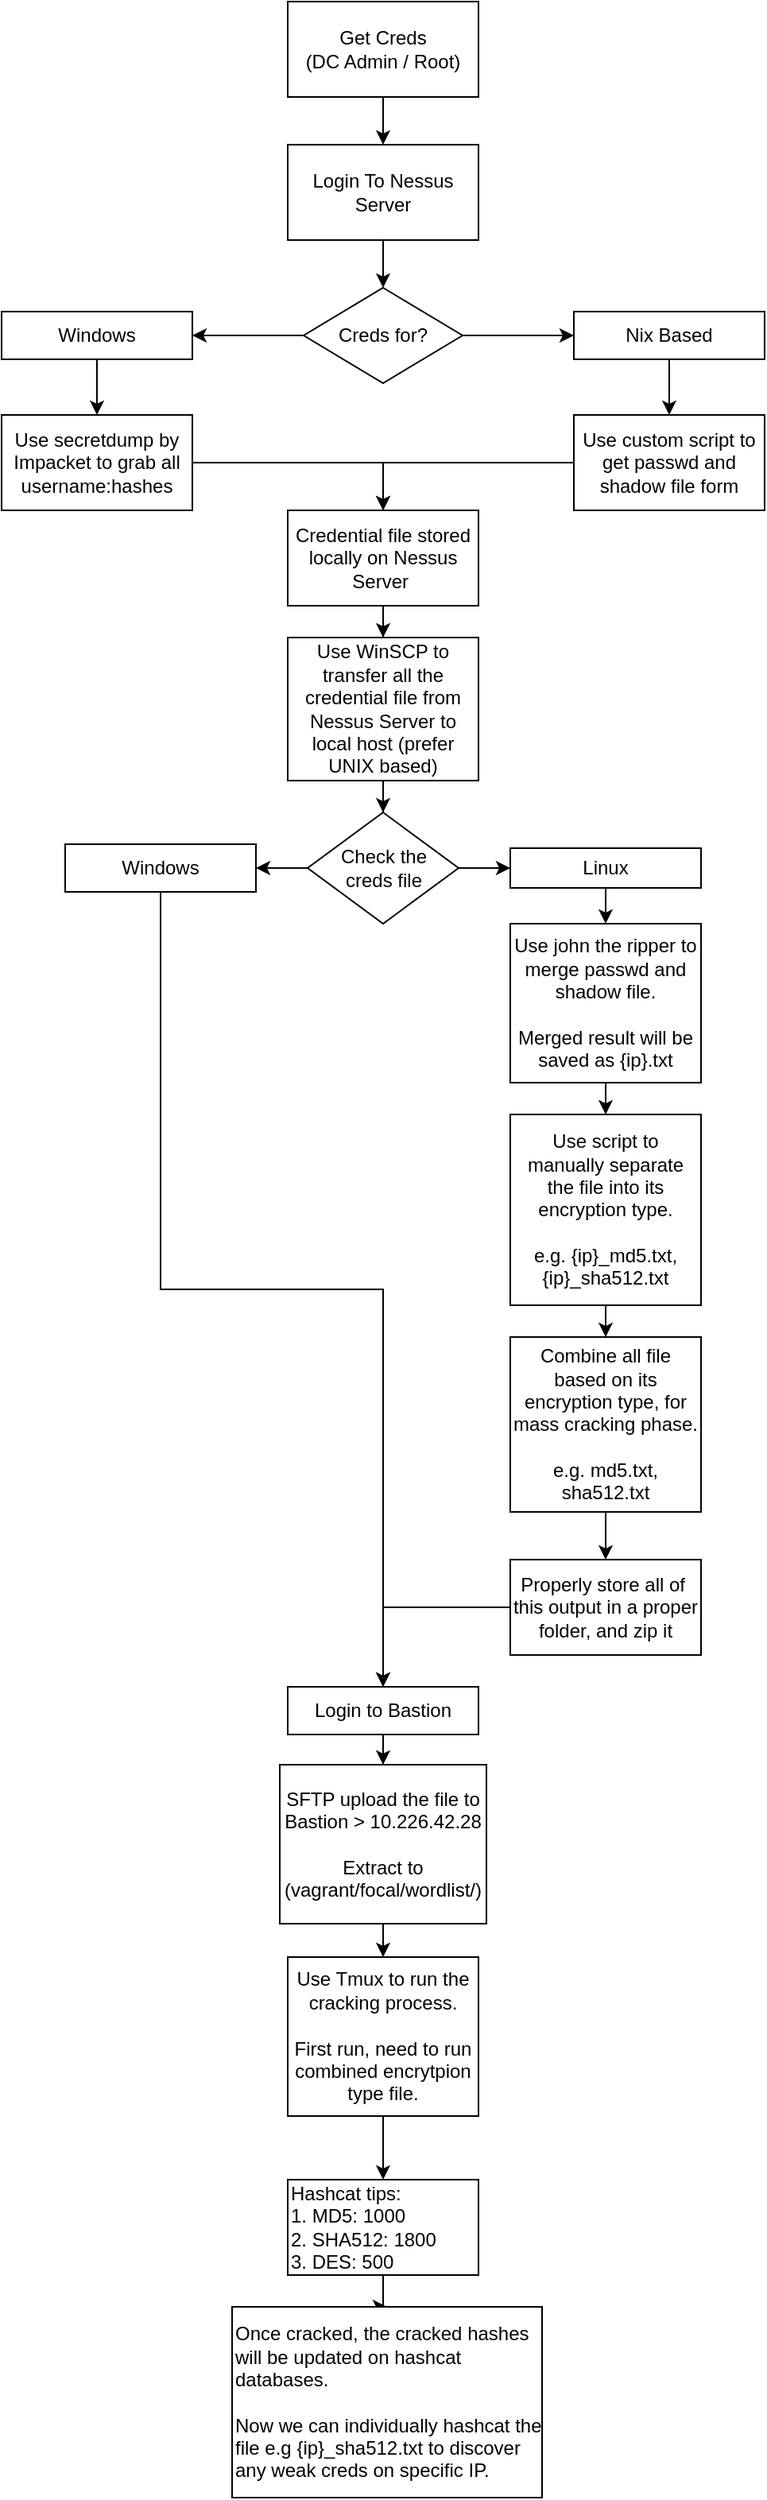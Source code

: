 <mxfile version="15.3.8" type="github">
  <diagram id="C5RBs43oDa-KdzZeNtuy" name="Page-1">
    <mxGraphModel dx="868" dy="492" grid="1" gridSize="10" guides="1" tooltips="1" connect="1" arrows="1" fold="1" page="1" pageScale="1" pageWidth="827" pageHeight="1169" math="0" shadow="0">
      <root>
        <mxCell id="WIyWlLk6GJQsqaUBKTNV-0" />
        <mxCell id="WIyWlLk6GJQsqaUBKTNV-1" parent="WIyWlLk6GJQsqaUBKTNV-0" />
        <mxCell id="EAaJ1QTHyojASpdmZ_FY-4" value="" style="edgeStyle=orthogonalEdgeStyle;rounded=0;orthogonalLoop=1;jettySize=auto;html=1;" edge="1" parent="WIyWlLk6GJQsqaUBKTNV-1" source="EAaJ1QTHyojASpdmZ_FY-0" target="EAaJ1QTHyojASpdmZ_FY-3">
          <mxGeometry relative="1" as="geometry" />
        </mxCell>
        <mxCell id="EAaJ1QTHyojASpdmZ_FY-0" value="Get Creds&lt;br&gt;(DC Admin / Root)" style="rounded=0;whiteSpace=wrap;html=1;" vertex="1" parent="WIyWlLk6GJQsqaUBKTNV-1">
          <mxGeometry x="340" y="60" width="120" height="60" as="geometry" />
        </mxCell>
        <mxCell id="EAaJ1QTHyojASpdmZ_FY-6" value="" style="edgeStyle=orthogonalEdgeStyle;rounded=0;orthogonalLoop=1;jettySize=auto;html=1;" edge="1" parent="WIyWlLk6GJQsqaUBKTNV-1" source="EAaJ1QTHyojASpdmZ_FY-3" target="EAaJ1QTHyojASpdmZ_FY-5">
          <mxGeometry relative="1" as="geometry" />
        </mxCell>
        <mxCell id="EAaJ1QTHyojASpdmZ_FY-3" value="Login To Nessus Server" style="whiteSpace=wrap;html=1;rounded=0;" vertex="1" parent="WIyWlLk6GJQsqaUBKTNV-1">
          <mxGeometry x="340" y="150" width="120" height="60" as="geometry" />
        </mxCell>
        <mxCell id="EAaJ1QTHyojASpdmZ_FY-8" value="" style="edgeStyle=orthogonalEdgeStyle;rounded=0;orthogonalLoop=1;jettySize=auto;html=1;" edge="1" parent="WIyWlLk6GJQsqaUBKTNV-1" source="EAaJ1QTHyojASpdmZ_FY-5" target="EAaJ1QTHyojASpdmZ_FY-7">
          <mxGeometry relative="1" as="geometry" />
        </mxCell>
        <mxCell id="EAaJ1QTHyojASpdmZ_FY-10" value="" style="edgeStyle=orthogonalEdgeStyle;rounded=0;orthogonalLoop=1;jettySize=auto;html=1;" edge="1" parent="WIyWlLk6GJQsqaUBKTNV-1" source="EAaJ1QTHyojASpdmZ_FY-5" target="EAaJ1QTHyojASpdmZ_FY-9">
          <mxGeometry relative="1" as="geometry" />
        </mxCell>
        <mxCell id="EAaJ1QTHyojASpdmZ_FY-5" value="Creds for?" style="rhombus;whiteSpace=wrap;html=1;rounded=0;" vertex="1" parent="WIyWlLk6GJQsqaUBKTNV-1">
          <mxGeometry x="350" y="240" width="100" height="60" as="geometry" />
        </mxCell>
        <mxCell id="EAaJ1QTHyojASpdmZ_FY-12" value="" style="edgeStyle=orthogonalEdgeStyle;rounded=0;orthogonalLoop=1;jettySize=auto;html=1;" edge="1" parent="WIyWlLk6GJQsqaUBKTNV-1" source="EAaJ1QTHyojASpdmZ_FY-7" target="EAaJ1QTHyojASpdmZ_FY-11">
          <mxGeometry relative="1" as="geometry" />
        </mxCell>
        <mxCell id="EAaJ1QTHyojASpdmZ_FY-7" value="Windows" style="whiteSpace=wrap;html=1;rounded=0;" vertex="1" parent="WIyWlLk6GJQsqaUBKTNV-1">
          <mxGeometry x="160" y="255" width="120" height="30" as="geometry" />
        </mxCell>
        <mxCell id="EAaJ1QTHyojASpdmZ_FY-14" value="" style="edgeStyle=orthogonalEdgeStyle;rounded=0;orthogonalLoop=1;jettySize=auto;html=1;" edge="1" parent="WIyWlLk6GJQsqaUBKTNV-1" source="EAaJ1QTHyojASpdmZ_FY-9" target="EAaJ1QTHyojASpdmZ_FY-13">
          <mxGeometry relative="1" as="geometry" />
        </mxCell>
        <mxCell id="EAaJ1QTHyojASpdmZ_FY-9" value="Nix Based" style="whiteSpace=wrap;html=1;rounded=0;" vertex="1" parent="WIyWlLk6GJQsqaUBKTNV-1">
          <mxGeometry x="520" y="255" width="120" height="30" as="geometry" />
        </mxCell>
        <mxCell id="EAaJ1QTHyojASpdmZ_FY-19" style="edgeStyle=orthogonalEdgeStyle;rounded=0;orthogonalLoop=1;jettySize=auto;html=1;exitX=1;exitY=0.5;exitDx=0;exitDy=0;entryX=0.5;entryY=0;entryDx=0;entryDy=0;" edge="1" parent="WIyWlLk6GJQsqaUBKTNV-1" source="EAaJ1QTHyojASpdmZ_FY-11" target="EAaJ1QTHyojASpdmZ_FY-15">
          <mxGeometry relative="1" as="geometry" />
        </mxCell>
        <mxCell id="EAaJ1QTHyojASpdmZ_FY-11" value="Use secretdump by Impacket to grab all username:hashes" style="whiteSpace=wrap;html=1;rounded=0;" vertex="1" parent="WIyWlLk6GJQsqaUBKTNV-1">
          <mxGeometry x="160" y="320" width="120" height="60" as="geometry" />
        </mxCell>
        <mxCell id="EAaJ1QTHyojASpdmZ_FY-16" value="" style="edgeStyle=orthogonalEdgeStyle;rounded=0;orthogonalLoop=1;jettySize=auto;html=1;entryX=0.5;entryY=0;entryDx=0;entryDy=0;" edge="1" parent="WIyWlLk6GJQsqaUBKTNV-1" source="EAaJ1QTHyojASpdmZ_FY-13" target="EAaJ1QTHyojASpdmZ_FY-15">
          <mxGeometry relative="1" as="geometry" />
        </mxCell>
        <mxCell id="EAaJ1QTHyojASpdmZ_FY-13" value="Use custom script to get passwd and shadow file form" style="whiteSpace=wrap;html=1;rounded=0;" vertex="1" parent="WIyWlLk6GJQsqaUBKTNV-1">
          <mxGeometry x="520" y="320" width="120" height="60" as="geometry" />
        </mxCell>
        <mxCell id="EAaJ1QTHyojASpdmZ_FY-21" value="" style="edgeStyle=orthogonalEdgeStyle;rounded=0;orthogonalLoop=1;jettySize=auto;html=1;" edge="1" parent="WIyWlLk6GJQsqaUBKTNV-1" source="EAaJ1QTHyojASpdmZ_FY-15" target="EAaJ1QTHyojASpdmZ_FY-20">
          <mxGeometry relative="1" as="geometry" />
        </mxCell>
        <mxCell id="EAaJ1QTHyojASpdmZ_FY-15" value="Credential file stored locally on Nessus Server&amp;nbsp;" style="whiteSpace=wrap;html=1;rounded=0;" vertex="1" parent="WIyWlLk6GJQsqaUBKTNV-1">
          <mxGeometry x="340" y="380" width="120" height="60" as="geometry" />
        </mxCell>
        <mxCell id="EAaJ1QTHyojASpdmZ_FY-25" value="" style="edgeStyle=orthogonalEdgeStyle;rounded=0;orthogonalLoop=1;jettySize=auto;html=1;" edge="1" parent="WIyWlLk6GJQsqaUBKTNV-1" source="EAaJ1QTHyojASpdmZ_FY-20" target="EAaJ1QTHyojASpdmZ_FY-24">
          <mxGeometry relative="1" as="geometry" />
        </mxCell>
        <mxCell id="EAaJ1QTHyojASpdmZ_FY-20" value="Use WinSCP to transfer all the credential file from Nessus Server to local host (prefer UNIX based)" style="whiteSpace=wrap;html=1;rounded=0;" vertex="1" parent="WIyWlLk6GJQsqaUBKTNV-1">
          <mxGeometry x="340" y="460" width="120" height="90" as="geometry" />
        </mxCell>
        <mxCell id="EAaJ1QTHyojASpdmZ_FY-27" value="" style="edgeStyle=orthogonalEdgeStyle;rounded=0;orthogonalLoop=1;jettySize=auto;html=1;" edge="1" parent="WIyWlLk6GJQsqaUBKTNV-1" source="EAaJ1QTHyojASpdmZ_FY-24" target="EAaJ1QTHyojASpdmZ_FY-26">
          <mxGeometry relative="1" as="geometry" />
        </mxCell>
        <mxCell id="EAaJ1QTHyojASpdmZ_FY-29" value="" style="edgeStyle=orthogonalEdgeStyle;rounded=0;orthogonalLoop=1;jettySize=auto;html=1;" edge="1" parent="WIyWlLk6GJQsqaUBKTNV-1" source="EAaJ1QTHyojASpdmZ_FY-24" target="EAaJ1QTHyojASpdmZ_FY-28">
          <mxGeometry relative="1" as="geometry" />
        </mxCell>
        <mxCell id="EAaJ1QTHyojASpdmZ_FY-24" value="Check the&lt;br&gt;creds file" style="rhombus;whiteSpace=wrap;html=1;rounded=0;" vertex="1" parent="WIyWlLk6GJQsqaUBKTNV-1">
          <mxGeometry x="352.5" y="570" width="95" height="70" as="geometry" />
        </mxCell>
        <mxCell id="EAaJ1QTHyojASpdmZ_FY-46" style="edgeStyle=orthogonalEdgeStyle;rounded=0;orthogonalLoop=1;jettySize=auto;html=1;exitX=0.5;exitY=1;exitDx=0;exitDy=0;entryX=0.5;entryY=0;entryDx=0;entryDy=0;" edge="1" parent="WIyWlLk6GJQsqaUBKTNV-1" source="EAaJ1QTHyojASpdmZ_FY-26" target="EAaJ1QTHyojASpdmZ_FY-44">
          <mxGeometry relative="1" as="geometry" />
        </mxCell>
        <mxCell id="EAaJ1QTHyojASpdmZ_FY-26" value="Windows" style="whiteSpace=wrap;html=1;rounded=0;" vertex="1" parent="WIyWlLk6GJQsqaUBKTNV-1">
          <mxGeometry x="200" y="590" width="120" height="30" as="geometry" />
        </mxCell>
        <mxCell id="EAaJ1QTHyojASpdmZ_FY-37" value="" style="edgeStyle=orthogonalEdgeStyle;rounded=0;orthogonalLoop=1;jettySize=auto;html=1;" edge="1" parent="WIyWlLk6GJQsqaUBKTNV-1" source="EAaJ1QTHyojASpdmZ_FY-28" target="EAaJ1QTHyojASpdmZ_FY-36">
          <mxGeometry relative="1" as="geometry" />
        </mxCell>
        <mxCell id="EAaJ1QTHyojASpdmZ_FY-28" value="Linux" style="whiteSpace=wrap;html=1;rounded=0;" vertex="1" parent="WIyWlLk6GJQsqaUBKTNV-1">
          <mxGeometry x="480" y="592.5" width="120" height="25" as="geometry" />
        </mxCell>
        <mxCell id="EAaJ1QTHyojASpdmZ_FY-39" value="" style="edgeStyle=orthogonalEdgeStyle;rounded=0;orthogonalLoop=1;jettySize=auto;html=1;" edge="1" parent="WIyWlLk6GJQsqaUBKTNV-1" source="EAaJ1QTHyojASpdmZ_FY-36" target="EAaJ1QTHyojASpdmZ_FY-38">
          <mxGeometry relative="1" as="geometry" />
        </mxCell>
        <mxCell id="EAaJ1QTHyojASpdmZ_FY-36" value="Use john the ripper to merge passwd and shadow file.&lt;br&gt;&lt;br&gt;Merged result will be saved as {ip}.txt" style="whiteSpace=wrap;html=1;rounded=0;" vertex="1" parent="WIyWlLk6GJQsqaUBKTNV-1">
          <mxGeometry x="480" y="640" width="120" height="100" as="geometry" />
        </mxCell>
        <mxCell id="EAaJ1QTHyojASpdmZ_FY-41" value="" style="edgeStyle=orthogonalEdgeStyle;rounded=0;orthogonalLoop=1;jettySize=auto;html=1;" edge="1" parent="WIyWlLk6GJQsqaUBKTNV-1" source="EAaJ1QTHyojASpdmZ_FY-38" target="EAaJ1QTHyojASpdmZ_FY-40">
          <mxGeometry relative="1" as="geometry" />
        </mxCell>
        <mxCell id="EAaJ1QTHyojASpdmZ_FY-38" value="Use script to manually separate the file into its encryption type.&lt;br&gt;&lt;br&gt;e.g. {ip}_md5.txt, {ip}_sha512.txt" style="whiteSpace=wrap;html=1;rounded=0;" vertex="1" parent="WIyWlLk6GJQsqaUBKTNV-1">
          <mxGeometry x="480" y="760" width="120" height="120" as="geometry" />
        </mxCell>
        <mxCell id="EAaJ1QTHyojASpdmZ_FY-43" value="" style="edgeStyle=orthogonalEdgeStyle;rounded=0;orthogonalLoop=1;jettySize=auto;html=1;" edge="1" parent="WIyWlLk6GJQsqaUBKTNV-1" source="EAaJ1QTHyojASpdmZ_FY-40" target="EAaJ1QTHyojASpdmZ_FY-42">
          <mxGeometry relative="1" as="geometry" />
        </mxCell>
        <mxCell id="EAaJ1QTHyojASpdmZ_FY-40" value="Combine all file based on its encryption type, for mass cracking phase.&lt;br&gt;&lt;br&gt;e.g. md5.txt, sha512.txt" style="whiteSpace=wrap;html=1;rounded=0;" vertex="1" parent="WIyWlLk6GJQsqaUBKTNV-1">
          <mxGeometry x="480" y="900" width="120" height="110" as="geometry" />
        </mxCell>
        <mxCell id="EAaJ1QTHyojASpdmZ_FY-45" value="" style="edgeStyle=orthogonalEdgeStyle;rounded=0;orthogonalLoop=1;jettySize=auto;html=1;" edge="1" parent="WIyWlLk6GJQsqaUBKTNV-1" source="EAaJ1QTHyojASpdmZ_FY-42" target="EAaJ1QTHyojASpdmZ_FY-44">
          <mxGeometry relative="1" as="geometry" />
        </mxCell>
        <mxCell id="EAaJ1QTHyojASpdmZ_FY-42" value="Properly store all of&amp;nbsp; this output in a proper folder, and zip it" style="whiteSpace=wrap;html=1;rounded=0;" vertex="1" parent="WIyWlLk6GJQsqaUBKTNV-1">
          <mxGeometry x="480" y="1040" width="120" height="60" as="geometry" />
        </mxCell>
        <mxCell id="EAaJ1QTHyojASpdmZ_FY-48" value="" style="edgeStyle=orthogonalEdgeStyle;rounded=0;orthogonalLoop=1;jettySize=auto;html=1;" edge="1" parent="WIyWlLk6GJQsqaUBKTNV-1" source="EAaJ1QTHyojASpdmZ_FY-44" target="EAaJ1QTHyojASpdmZ_FY-47">
          <mxGeometry relative="1" as="geometry" />
        </mxCell>
        <mxCell id="EAaJ1QTHyojASpdmZ_FY-44" value="Login to Bastion" style="whiteSpace=wrap;html=1;rounded=0;" vertex="1" parent="WIyWlLk6GJQsqaUBKTNV-1">
          <mxGeometry x="340" y="1120" width="120" height="30" as="geometry" />
        </mxCell>
        <mxCell id="EAaJ1QTHyojASpdmZ_FY-50" value="" style="edgeStyle=orthogonalEdgeStyle;rounded=0;orthogonalLoop=1;jettySize=auto;html=1;" edge="1" parent="WIyWlLk6GJQsqaUBKTNV-1" source="EAaJ1QTHyojASpdmZ_FY-47" target="EAaJ1QTHyojASpdmZ_FY-49">
          <mxGeometry relative="1" as="geometry" />
        </mxCell>
        <mxCell id="EAaJ1QTHyojASpdmZ_FY-47" value="SFTP upload the file to Bastion &amp;gt; 10.226.42.28&lt;br&gt;&lt;br&gt;Extract to (vagrant/focal/wordlist/)" style="whiteSpace=wrap;html=1;rounded=0;" vertex="1" parent="WIyWlLk6GJQsqaUBKTNV-1">
          <mxGeometry x="335" y="1169" width="130" height="100" as="geometry" />
        </mxCell>
        <mxCell id="EAaJ1QTHyojASpdmZ_FY-63" value="" style="edgeStyle=orthogonalEdgeStyle;rounded=0;orthogonalLoop=1;jettySize=auto;html=1;" edge="1" parent="WIyWlLk6GJQsqaUBKTNV-1" source="EAaJ1QTHyojASpdmZ_FY-49" target="EAaJ1QTHyojASpdmZ_FY-62">
          <mxGeometry relative="1" as="geometry" />
        </mxCell>
        <mxCell id="EAaJ1QTHyojASpdmZ_FY-49" value="Use Tmux to run the cracking process.&lt;br&gt;&lt;br&gt;First run, need to run combined encrytpion type file." style="whiteSpace=wrap;html=1;rounded=0;" vertex="1" parent="WIyWlLk6GJQsqaUBKTNV-1">
          <mxGeometry x="340" y="1290" width="120" height="100" as="geometry" />
        </mxCell>
        <mxCell id="EAaJ1QTHyojASpdmZ_FY-65" value="" style="edgeStyle=orthogonalEdgeStyle;rounded=0;orthogonalLoop=1;jettySize=auto;html=1;" edge="1" parent="WIyWlLk6GJQsqaUBKTNV-1" source="EAaJ1QTHyojASpdmZ_FY-62" target="EAaJ1QTHyojASpdmZ_FY-64">
          <mxGeometry relative="1" as="geometry" />
        </mxCell>
        <mxCell id="EAaJ1QTHyojASpdmZ_FY-62" value="Hashcat tips:&lt;br&gt;1. MD5: 1000&lt;br&gt;2. SHA512: 1800&lt;br&gt;3. DES: 500" style="whiteSpace=wrap;html=1;rounded=0;align=left;" vertex="1" parent="WIyWlLk6GJQsqaUBKTNV-1">
          <mxGeometry x="340" y="1430" width="120" height="60" as="geometry" />
        </mxCell>
        <mxCell id="EAaJ1QTHyojASpdmZ_FY-64" value="Once cracked, the cracked hashes will be updated on hashcat databases.&lt;br&gt;&lt;br&gt;Now we can individually hashcat the file e.g {ip}_sha512.txt to discover any weak creds on specific IP.&amp;nbsp;" style="whiteSpace=wrap;html=1;rounded=0;align=left;" vertex="1" parent="WIyWlLk6GJQsqaUBKTNV-1">
          <mxGeometry x="305" y="1510" width="195" height="120" as="geometry" />
        </mxCell>
      </root>
    </mxGraphModel>
  </diagram>
</mxfile>
